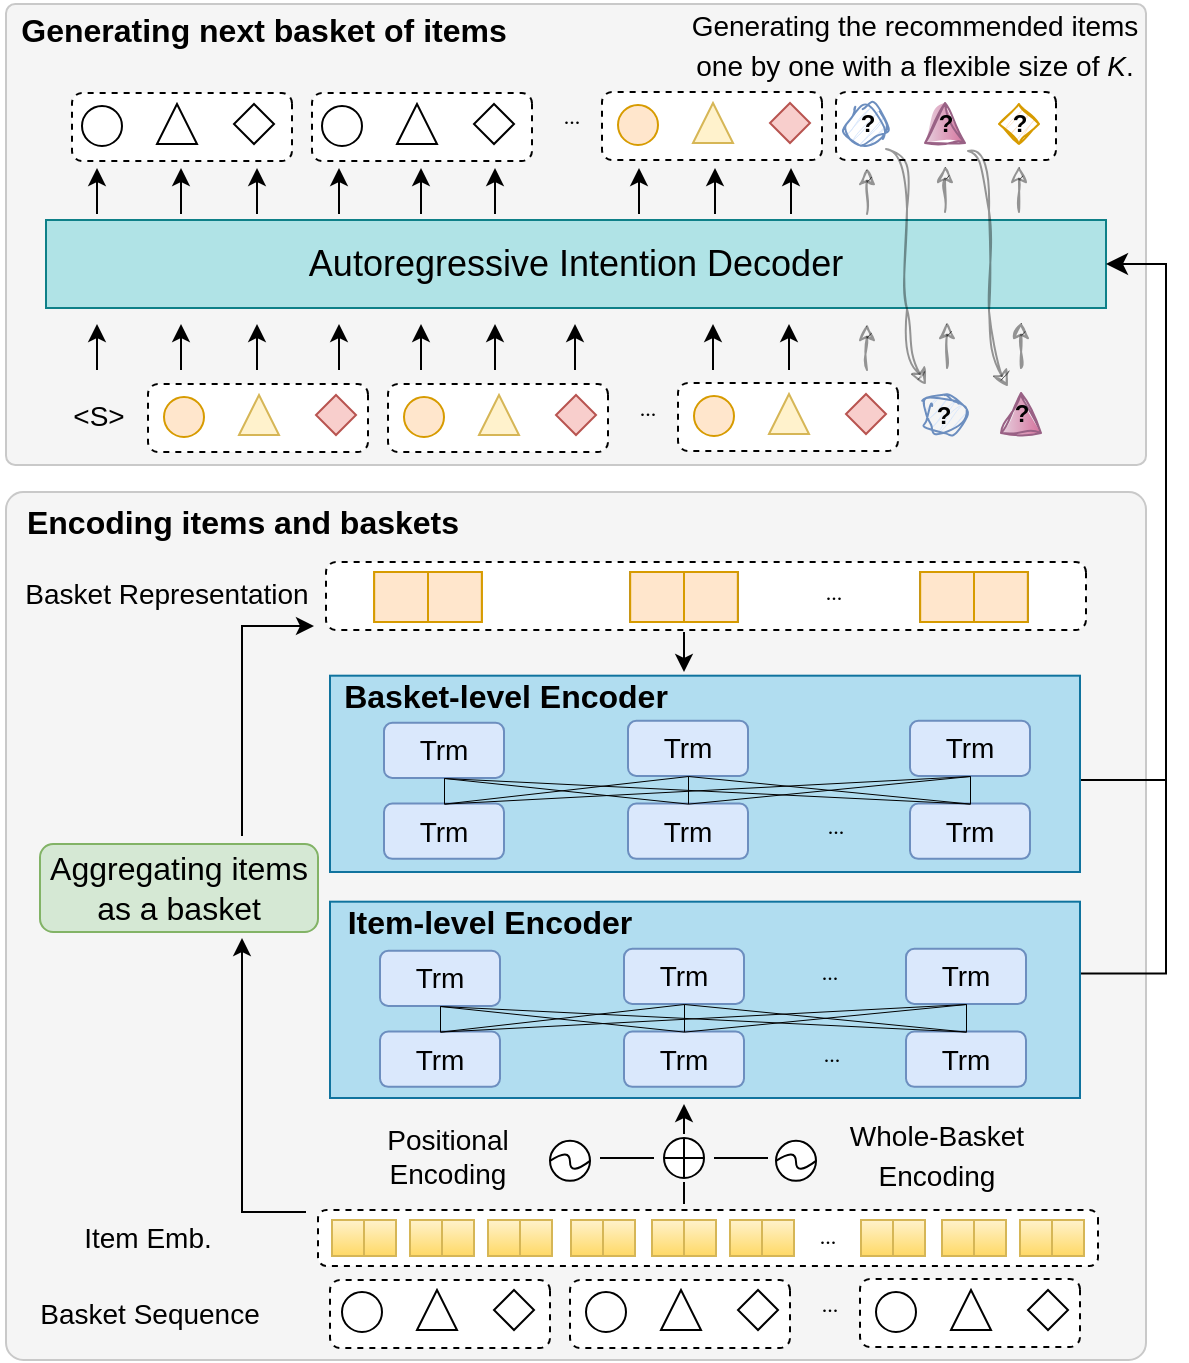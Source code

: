 <mxfile version="20.8.20" type="github">
  <diagram name="第 1 页" id="VrmpzFLzlZWFYZ5VRnFq">
    <mxGraphModel dx="1050" dy="493" grid="1" gridSize="10" guides="1" tooltips="1" connect="1" arrows="1" fold="1" page="1" pageScale="1" pageWidth="600" pageHeight="690" math="0" shadow="0">
      <root>
        <mxCell id="0" />
        <mxCell id="1" parent="0" />
        <mxCell id="yUtGvciRr7npvoToLHe6-17" value="" style="rounded=1;whiteSpace=wrap;html=1;fontFamily=Comic Sans MS;fontSize=12;arcSize=2;fillColor=#f5f5f5;strokeColor=#C9C9C9;fontColor=#333333;" vertex="1" parent="1">
          <mxGeometry x="10" y="6" width="570" height="230.5" as="geometry" />
        </mxCell>
        <mxCell id="IBrZbxC6G9MoHd_QeGUf-2" value="" style="rounded=1;whiteSpace=wrap;html=1;fontFamily=Comic Sans MS;fontSize=12;arcSize=2;fillColor=#f5f5f5;strokeColor=#C9C9C9;fontColor=#333333;" parent="1" vertex="1">
          <mxGeometry x="10" y="250" width="570" height="434" as="geometry" />
        </mxCell>
        <mxCell id="IBrZbxC6G9MoHd_QeGUf-232" value="" style="rounded=1;whiteSpace=wrap;html=1;dashed=1;direction=south;container=0;" parent="1" vertex="1">
          <mxGeometry x="166" y="609" width="390" height="28" as="geometry" />
        </mxCell>
        <mxCell id="IBrZbxC6G9MoHd_QeGUf-3" value="" style="rounded=1;whiteSpace=wrap;html=1;dashed=1;direction=south;container=0;" parent="1" vertex="1">
          <mxGeometry x="425" y="50" width="110" height="34" as="geometry" />
        </mxCell>
        <mxCell id="IBrZbxC6G9MoHd_QeGUf-4" value="&lt;font style=&quot;font-size: 16px;&quot;&gt;Aggregating items &lt;br&gt;as a basket&lt;/font&gt;" style="rounded=1;whiteSpace=wrap;html=1;fontSize=14;fillColor=#d5e8d4;strokeColor=#82b366;" parent="1" vertex="1">
          <mxGeometry x="27" y="426" width="139" height="44" as="geometry" />
        </mxCell>
        <mxCell id="IBrZbxC6G9MoHd_QeGUf-9" value="" style="rounded=1;whiteSpace=wrap;html=1;dashed=1;direction=south;container=0;" parent="1" vertex="1">
          <mxGeometry x="172" y="644" width="110" height="34" as="geometry" />
        </mxCell>
        <mxCell id="IBrZbxC6G9MoHd_QeGUf-13" value="&lt;p style=&quot;line-height: 0%;&quot;&gt;&lt;font face=&quot;Comic Sans MS&quot;&gt;&lt;span style=&quot;font-size: 11px;&quot;&gt;...&lt;/span&gt;&lt;/font&gt;&lt;/p&gt;" style="text;strokeColor=none;align=center;fillColor=none;html=1;verticalAlign=middle;whiteSpace=wrap;rounded=0;dashed=1;" parent="1" vertex="1">
          <mxGeometry x="407" y="639.5" width="30" height="30" as="geometry" />
        </mxCell>
        <mxCell id="IBrZbxC6G9MoHd_QeGUf-31" value="" style="group;fillColor=#d5e8d4;strokeColor=#82b366;" parent="1" vertex="1" connectable="0">
          <mxGeometry x="212" y="614" width="32" height="18" as="geometry" />
        </mxCell>
        <mxCell id="IBrZbxC6G9MoHd_QeGUf-32" value="" style="rounded=0;whiteSpace=wrap;html=1;fontFamily=Comic Sans MS;fontSize=11;fillColor=#fff2cc;strokeColor=#d6b656;gradientColor=#ffd966;" parent="IBrZbxC6G9MoHd_QeGUf-31" vertex="1">
          <mxGeometry width="32" height="18" as="geometry" />
        </mxCell>
        <mxCell id="IBrZbxC6G9MoHd_QeGUf-33" value="" style="endArrow=none;html=1;rounded=0;fontFamily=Comic Sans MS;fontSize=11;entryX=0.5;entryY=0;entryDx=0;entryDy=0;exitX=0.5;exitY=1;exitDx=0;exitDy=0;fillColor=#fff2cc;strokeColor=#d6b656;gradientColor=#ffd966;" parent="IBrZbxC6G9MoHd_QeGUf-31" source="IBrZbxC6G9MoHd_QeGUf-32" target="IBrZbxC6G9MoHd_QeGUf-32" edge="1">
          <mxGeometry width="50" height="50" relative="1" as="geometry">
            <mxPoint x="-40" y="81" as="sourcePoint" />
            <mxPoint y="36" as="targetPoint" />
          </mxGeometry>
        </mxCell>
        <mxCell id="IBrZbxC6G9MoHd_QeGUf-34" value="" style="group;fillColor=#d5e8d4;strokeColor=#82b366;" parent="1" vertex="1" connectable="0">
          <mxGeometry x="251" y="614" width="32" height="18" as="geometry" />
        </mxCell>
        <mxCell id="IBrZbxC6G9MoHd_QeGUf-35" value="" style="rounded=0;whiteSpace=wrap;html=1;fontFamily=Comic Sans MS;fontSize=11;fillColor=#fff2cc;strokeColor=#d6b656;gradientColor=#ffd966;" parent="IBrZbxC6G9MoHd_QeGUf-34" vertex="1">
          <mxGeometry width="32" height="18" as="geometry" />
        </mxCell>
        <mxCell id="IBrZbxC6G9MoHd_QeGUf-36" value="" style="endArrow=none;html=1;rounded=0;fontFamily=Comic Sans MS;fontSize=11;entryX=0.5;entryY=0;entryDx=0;entryDy=0;exitX=0.5;exitY=1;exitDx=0;exitDy=0;fillColor=#fff2cc;strokeColor=#d6b656;gradientColor=#ffd966;" parent="IBrZbxC6G9MoHd_QeGUf-34" source="IBrZbxC6G9MoHd_QeGUf-35" target="IBrZbxC6G9MoHd_QeGUf-35" edge="1">
          <mxGeometry width="50" height="50" relative="1" as="geometry">
            <mxPoint x="-40" y="81" as="sourcePoint" />
            <mxPoint y="36" as="targetPoint" />
          </mxGeometry>
        </mxCell>
        <mxCell id="IBrZbxC6G9MoHd_QeGUf-40" value="" style="group;fillColor=#d5e8d4;strokeColor=#82b366;" parent="1" vertex="1" connectable="0">
          <mxGeometry x="292.5" y="614" width="32" height="18" as="geometry" />
        </mxCell>
        <mxCell id="IBrZbxC6G9MoHd_QeGUf-41" value="" style="rounded=0;whiteSpace=wrap;html=1;fontFamily=Comic Sans MS;fontSize=11;fillColor=#fff2cc;strokeColor=#d6b656;gradientColor=#ffd966;" parent="IBrZbxC6G9MoHd_QeGUf-40" vertex="1">
          <mxGeometry width="32" height="18" as="geometry" />
        </mxCell>
        <mxCell id="IBrZbxC6G9MoHd_QeGUf-42" value="" style="endArrow=none;html=1;rounded=0;fontFamily=Comic Sans MS;fontSize=11;entryX=0.5;entryY=0;entryDx=0;entryDy=0;exitX=0.5;exitY=1;exitDx=0;exitDy=0;fillColor=#fff2cc;strokeColor=#d6b656;gradientColor=#ffd966;" parent="IBrZbxC6G9MoHd_QeGUf-40" source="IBrZbxC6G9MoHd_QeGUf-41" target="IBrZbxC6G9MoHd_QeGUf-41" edge="1">
          <mxGeometry width="50" height="50" relative="1" as="geometry">
            <mxPoint x="-40" y="81" as="sourcePoint" />
            <mxPoint y="36" as="targetPoint" />
          </mxGeometry>
        </mxCell>
        <mxCell id="IBrZbxC6G9MoHd_QeGUf-43" value="" style="group;fillColor=#d5e8d4;strokeColor=#82b366;" parent="1" vertex="1" connectable="0">
          <mxGeometry x="333" y="614" width="32" height="18" as="geometry" />
        </mxCell>
        <mxCell id="IBrZbxC6G9MoHd_QeGUf-44" value="" style="rounded=0;whiteSpace=wrap;html=1;fontFamily=Comic Sans MS;fontSize=11;fillColor=#fff2cc;strokeColor=#d6b656;gradientColor=#ffd966;" parent="IBrZbxC6G9MoHd_QeGUf-43" vertex="1">
          <mxGeometry width="32" height="18" as="geometry" />
        </mxCell>
        <mxCell id="IBrZbxC6G9MoHd_QeGUf-45" value="" style="endArrow=none;html=1;rounded=0;fontFamily=Comic Sans MS;fontSize=11;entryX=0.5;entryY=0;entryDx=0;entryDy=0;exitX=0.5;exitY=1;exitDx=0;exitDy=0;fillColor=#fff2cc;strokeColor=#d6b656;gradientColor=#ffd966;" parent="IBrZbxC6G9MoHd_QeGUf-43" source="IBrZbxC6G9MoHd_QeGUf-44" target="IBrZbxC6G9MoHd_QeGUf-44" edge="1">
          <mxGeometry width="50" height="50" relative="1" as="geometry">
            <mxPoint x="-40" y="81" as="sourcePoint" />
            <mxPoint y="36" as="targetPoint" />
          </mxGeometry>
        </mxCell>
        <mxCell id="IBrZbxC6G9MoHd_QeGUf-46" value="" style="group;fillColor=#d5e8d4;strokeColor=#82b366;" parent="1" vertex="1" connectable="0">
          <mxGeometry x="372" y="614" width="32" height="18" as="geometry" />
        </mxCell>
        <mxCell id="IBrZbxC6G9MoHd_QeGUf-47" value="" style="rounded=0;whiteSpace=wrap;html=1;fontFamily=Comic Sans MS;fontSize=11;fillColor=#fff2cc;strokeColor=#d6b656;gradientColor=#ffd966;" parent="IBrZbxC6G9MoHd_QeGUf-46" vertex="1">
          <mxGeometry width="32" height="18" as="geometry" />
        </mxCell>
        <mxCell id="IBrZbxC6G9MoHd_QeGUf-48" value="" style="endArrow=none;html=1;rounded=0;fontFamily=Comic Sans MS;fontSize=11;entryX=0.5;entryY=0;entryDx=0;entryDy=0;exitX=0.5;exitY=1;exitDx=0;exitDy=0;fillColor=#fff2cc;strokeColor=#d6b656;gradientColor=#ffd966;" parent="IBrZbxC6G9MoHd_QeGUf-46" source="IBrZbxC6G9MoHd_QeGUf-47" target="IBrZbxC6G9MoHd_QeGUf-47" edge="1">
          <mxGeometry width="50" height="50" relative="1" as="geometry">
            <mxPoint x="-40" y="81" as="sourcePoint" />
            <mxPoint y="36" as="targetPoint" />
          </mxGeometry>
        </mxCell>
        <mxCell id="IBrZbxC6G9MoHd_QeGUf-49" value="&lt;p style=&quot;line-height: 0%;&quot;&gt;&lt;font face=&quot;Comic Sans MS&quot;&gt;&lt;span style=&quot;font-size: 11px;&quot;&gt;...&lt;/span&gt;&lt;/font&gt;&lt;/p&gt;" style="text;strokeColor=none;align=center;fillColor=none;html=1;verticalAlign=middle;whiteSpace=wrap;rounded=0;dashed=1;" parent="1" vertex="1">
          <mxGeometry x="406" y="606" width="30" height="30" as="geometry" />
        </mxCell>
        <mxCell id="IBrZbxC6G9MoHd_QeGUf-53" value="" style="group;fillColor=#d5e8d4;strokeColor=#82b366;" parent="1" vertex="1" connectable="0">
          <mxGeometry x="437.5" y="614" width="32" height="18" as="geometry" />
        </mxCell>
        <mxCell id="IBrZbxC6G9MoHd_QeGUf-54" value="" style="rounded=0;whiteSpace=wrap;html=1;fontFamily=Comic Sans MS;fontSize=11;fillColor=#fff2cc;strokeColor=#d6b656;gradientColor=#ffd966;" parent="IBrZbxC6G9MoHd_QeGUf-53" vertex="1">
          <mxGeometry width="32" height="18" as="geometry" />
        </mxCell>
        <mxCell id="IBrZbxC6G9MoHd_QeGUf-55" value="" style="endArrow=none;html=1;rounded=0;fontFamily=Comic Sans MS;fontSize=11;entryX=0.5;entryY=0;entryDx=0;entryDy=0;exitX=0.5;exitY=1;exitDx=0;exitDy=0;fillColor=#fff2cc;strokeColor=#d6b656;gradientColor=#ffd966;" parent="IBrZbxC6G9MoHd_QeGUf-53" source="IBrZbxC6G9MoHd_QeGUf-54" target="IBrZbxC6G9MoHd_QeGUf-54" edge="1">
          <mxGeometry width="50" height="50" relative="1" as="geometry">
            <mxPoint x="-40" y="81" as="sourcePoint" />
            <mxPoint y="36" as="targetPoint" />
          </mxGeometry>
        </mxCell>
        <mxCell id="IBrZbxC6G9MoHd_QeGUf-56" value="" style="group;fillColor=#d5e8d4;strokeColor=#82b366;" parent="1" vertex="1" connectable="0">
          <mxGeometry x="478" y="614" width="32" height="18" as="geometry" />
        </mxCell>
        <mxCell id="IBrZbxC6G9MoHd_QeGUf-57" value="" style="rounded=0;whiteSpace=wrap;html=1;fontFamily=Comic Sans MS;fontSize=11;fillColor=#fff2cc;strokeColor=#d6b656;gradientColor=#ffd966;" parent="IBrZbxC6G9MoHd_QeGUf-56" vertex="1">
          <mxGeometry width="32" height="18" as="geometry" />
        </mxCell>
        <mxCell id="IBrZbxC6G9MoHd_QeGUf-58" value="" style="endArrow=none;html=1;rounded=0;fontFamily=Comic Sans MS;fontSize=11;entryX=0.5;entryY=0;entryDx=0;entryDy=0;exitX=0.5;exitY=1;exitDx=0;exitDy=0;fillColor=#fff2cc;strokeColor=#d6b656;gradientColor=#ffd966;" parent="IBrZbxC6G9MoHd_QeGUf-56" source="IBrZbxC6G9MoHd_QeGUf-57" target="IBrZbxC6G9MoHd_QeGUf-57" edge="1">
          <mxGeometry width="50" height="50" relative="1" as="geometry">
            <mxPoint x="-40" y="81" as="sourcePoint" />
            <mxPoint y="36" as="targetPoint" />
          </mxGeometry>
        </mxCell>
        <mxCell id="IBrZbxC6G9MoHd_QeGUf-59" value="" style="group;fillColor=#d5e8d4;strokeColor=#82b366;" parent="1" vertex="1" connectable="0">
          <mxGeometry x="517" y="614" width="32" height="18" as="geometry" />
        </mxCell>
        <mxCell id="IBrZbxC6G9MoHd_QeGUf-60" value="" style="rounded=0;whiteSpace=wrap;html=1;fontFamily=Comic Sans MS;fontSize=11;fillColor=#fff2cc;strokeColor=#d6b656;gradientColor=#ffd966;" parent="IBrZbxC6G9MoHd_QeGUf-59" vertex="1">
          <mxGeometry width="32" height="18" as="geometry" />
        </mxCell>
        <mxCell id="IBrZbxC6G9MoHd_QeGUf-61" value="" style="endArrow=none;html=1;rounded=0;fontFamily=Comic Sans MS;fontSize=11;entryX=0.5;entryY=0;entryDx=0;entryDy=0;exitX=0.5;exitY=1;exitDx=0;exitDy=0;fillColor=#fff2cc;strokeColor=#d6b656;gradientColor=#ffd966;" parent="IBrZbxC6G9MoHd_QeGUf-59" source="IBrZbxC6G9MoHd_QeGUf-60" target="IBrZbxC6G9MoHd_QeGUf-60" edge="1">
          <mxGeometry width="50" height="50" relative="1" as="geometry">
            <mxPoint x="-40" y="81" as="sourcePoint" />
            <mxPoint y="36" as="targetPoint" />
          </mxGeometry>
        </mxCell>
        <mxCell id="IBrZbxC6G9MoHd_QeGUf-78" value="" style="rounded=1;whiteSpace=wrap;html=1;dashed=1;direction=south;container=0;" parent="1" vertex="1">
          <mxGeometry x="292" y="644" width="110" height="34" as="geometry" />
        </mxCell>
        <mxCell id="IBrZbxC6G9MoHd_QeGUf-82" value="" style="rounded=1;whiteSpace=wrap;html=1;dashed=1;direction=south;container=0;" parent="1" vertex="1">
          <mxGeometry x="437" y="643.5" width="110" height="34" as="geometry" />
        </mxCell>
        <mxCell id="IBrZbxC6G9MoHd_QeGUf-83" value="" style="ellipse;whiteSpace=wrap;html=1;aspect=fixed;container=0;" parent="1" vertex="1">
          <mxGeometry x="445" y="650" width="20" height="20" as="geometry" />
        </mxCell>
        <mxCell id="IBrZbxC6G9MoHd_QeGUf-84" value="" style="triangle;whiteSpace=wrap;html=1;fontFamily=Comic Sans MS;fontSize=14;direction=north;container=0;" parent="1" vertex="1">
          <mxGeometry x="482.5" y="649" width="20" height="20" as="geometry" />
        </mxCell>
        <mxCell id="IBrZbxC6G9MoHd_QeGUf-85" value="" style="rhombus;whiteSpace=wrap;html=1;fontFamily=Comic Sans MS;fontSize=14;container=0;" parent="1" vertex="1">
          <mxGeometry x="521" y="649" width="20" height="20" as="geometry" />
        </mxCell>
        <mxCell id="IBrZbxC6G9MoHd_QeGUf-88" value="" style="endArrow=classic;html=1;rounded=0;fontFamily=Comic Sans MS;fontSize=11;" parent="1" edge="1">
          <mxGeometry width="50" height="50" relative="1" as="geometry">
            <mxPoint x="349" y="320" as="sourcePoint" />
            <mxPoint x="349" y="340" as="targetPoint" />
            <Array as="points" />
          </mxGeometry>
        </mxCell>
        <mxCell id="IBrZbxC6G9MoHd_QeGUf-91" value="" style="endArrow=classic;html=1;rounded=0;fontFamily=Comic Sans MS;fontSize=11;" parent="1" edge="1">
          <mxGeometry width="50" height="50" relative="1" as="geometry">
            <mxPoint x="349" y="571" as="sourcePoint" />
            <mxPoint x="349" y="556" as="targetPoint" />
            <Array as="points" />
          </mxGeometry>
        </mxCell>
        <mxCell id="IBrZbxC6G9MoHd_QeGUf-108" value="&lt;font style=&quot;font-size: 18px;&quot;&gt;Autoregressive Intention Decoder&lt;/font&gt;" style="rounded=0;whiteSpace=wrap;html=1;fillColor=#b0e3e6;strokeColor=#0e8088;" parent="1" vertex="1">
          <mxGeometry x="30" y="114" width="530" height="44" as="geometry" />
        </mxCell>
        <mxCell id="IBrZbxC6G9MoHd_QeGUf-109" value="" style="rounded=1;whiteSpace=wrap;html=1;dashed=1;direction=south;container=0;" parent="1" vertex="1">
          <mxGeometry x="81" y="196" width="110" height="34" as="geometry" />
        </mxCell>
        <mxCell id="IBrZbxC6G9MoHd_QeGUf-110" value="" style="ellipse;whiteSpace=wrap;html=1;aspect=fixed;fillColor=#ffe6cc;strokeColor=#d79b00;container=0;" parent="1" vertex="1">
          <mxGeometry x="89" y="202.5" width="20" height="20" as="geometry" />
        </mxCell>
        <mxCell id="IBrZbxC6G9MoHd_QeGUf-111" value="" style="triangle;whiteSpace=wrap;html=1;fontFamily=Comic Sans MS;fontSize=14;direction=north;fillColor=#fff2cc;strokeColor=#d6b656;container=0;" parent="1" vertex="1">
          <mxGeometry x="126.5" y="201.5" width="20" height="20" as="geometry" />
        </mxCell>
        <mxCell id="IBrZbxC6G9MoHd_QeGUf-112" value="" style="rhombus;whiteSpace=wrap;html=1;fontFamily=Comic Sans MS;fontSize=14;fillColor=#f8cecc;strokeColor=#b85450;container=0;" parent="1" vertex="1">
          <mxGeometry x="165" y="201.5" width="20" height="20" as="geometry" />
        </mxCell>
        <mxCell id="IBrZbxC6G9MoHd_QeGUf-113" value="&lt;p style=&quot;line-height: 0%;&quot;&gt;&lt;font face=&quot;Comic Sans MS&quot;&gt;&lt;span style=&quot;font-size: 11px;&quot;&gt;...&lt;/span&gt;&lt;/font&gt;&lt;/p&gt;" style="text;strokeColor=none;align=center;fillColor=none;html=1;verticalAlign=middle;whiteSpace=wrap;rounded=0;dashed=1;" parent="1" vertex="1">
          <mxGeometry x="316" y="191.5" width="30" height="30" as="geometry" />
        </mxCell>
        <mxCell id="IBrZbxC6G9MoHd_QeGUf-114" value="" style="rounded=1;whiteSpace=wrap;html=1;dashed=1;direction=south;container=0;" parent="1" vertex="1">
          <mxGeometry x="201" y="196" width="110" height="34" as="geometry" />
        </mxCell>
        <mxCell id="IBrZbxC6G9MoHd_QeGUf-115" value="" style="ellipse;whiteSpace=wrap;html=1;aspect=fixed;fillColor=#ffe6cc;strokeColor=#d79b00;container=0;" parent="1" vertex="1">
          <mxGeometry x="209" y="202.5" width="20" height="20" as="geometry" />
        </mxCell>
        <mxCell id="IBrZbxC6G9MoHd_QeGUf-116" value="" style="triangle;whiteSpace=wrap;html=1;fontFamily=Comic Sans MS;fontSize=14;direction=north;fillColor=#fff2cc;strokeColor=#d6b656;container=0;" parent="1" vertex="1">
          <mxGeometry x="246.5" y="201.5" width="20" height="20" as="geometry" />
        </mxCell>
        <mxCell id="IBrZbxC6G9MoHd_QeGUf-117" value="" style="rhombus;whiteSpace=wrap;html=1;fontFamily=Comic Sans MS;fontSize=14;fillColor=#f8cecc;strokeColor=#b85450;container=0;" parent="1" vertex="1">
          <mxGeometry x="285" y="201.5" width="20" height="20" as="geometry" />
        </mxCell>
        <mxCell id="IBrZbxC6G9MoHd_QeGUf-118" value="" style="rounded=1;whiteSpace=wrap;html=1;dashed=1;direction=south;container=0;" parent="1" vertex="1">
          <mxGeometry x="346" y="195.5" width="110" height="34" as="geometry" />
        </mxCell>
        <mxCell id="IBrZbxC6G9MoHd_QeGUf-119" value="" style="ellipse;whiteSpace=wrap;html=1;aspect=fixed;fillColor=#ffe6cc;strokeColor=#d79b00;container=0;" parent="1" vertex="1">
          <mxGeometry x="354" y="202" width="20" height="20" as="geometry" />
        </mxCell>
        <mxCell id="IBrZbxC6G9MoHd_QeGUf-120" value="" style="triangle;whiteSpace=wrap;html=1;fontFamily=Comic Sans MS;fontSize=14;direction=north;fillColor=#fff2cc;strokeColor=#d6b656;container=0;" parent="1" vertex="1">
          <mxGeometry x="391.5" y="201" width="20" height="20" as="geometry" />
        </mxCell>
        <mxCell id="IBrZbxC6G9MoHd_QeGUf-121" value="" style="rhombus;whiteSpace=wrap;html=1;fontFamily=Comic Sans MS;fontSize=14;fillColor=#f8cecc;strokeColor=#b85450;container=0;" parent="1" vertex="1">
          <mxGeometry x="430" y="201" width="20" height="20" as="geometry" />
        </mxCell>
        <mxCell id="IBrZbxC6G9MoHd_QeGUf-122" value="&lt;font face=&quot;Helvetica&quot;&gt;&amp;lt;S&amp;gt;&lt;/font&gt;" style="text;strokeColor=none;align=center;fillColor=none;html=1;verticalAlign=middle;whiteSpace=wrap;rounded=0;fontSize=14;fontFamily=Lucida Console;" parent="1" vertex="1">
          <mxGeometry x="39" y="192" width="35" height="40" as="geometry" />
        </mxCell>
        <mxCell id="IBrZbxC6G9MoHd_QeGUf-123" value="" style="rounded=1;whiteSpace=wrap;html=1;dashed=1;direction=south;container=0;" parent="1" vertex="1">
          <mxGeometry x="43" y="50.5" width="110" height="34" as="geometry" />
        </mxCell>
        <mxCell id="IBrZbxC6G9MoHd_QeGUf-127" value="&lt;p style=&quot;line-height: 0%;&quot;&gt;&lt;font face=&quot;Comic Sans MS&quot;&gt;&lt;span style=&quot;font-size: 11px;&quot;&gt;...&lt;/span&gt;&lt;/font&gt;&lt;/p&gt;" style="text;strokeColor=none;align=center;fillColor=none;html=1;verticalAlign=middle;whiteSpace=wrap;rounded=0;dashed=1;" parent="1" vertex="1">
          <mxGeometry x="278" y="46" width="30" height="30" as="geometry" />
        </mxCell>
        <mxCell id="IBrZbxC6G9MoHd_QeGUf-128" value="" style="rounded=1;whiteSpace=wrap;html=1;dashed=1;direction=south;container=0;" parent="1" vertex="1">
          <mxGeometry x="163" y="50.5" width="110" height="34" as="geometry" />
        </mxCell>
        <mxCell id="IBrZbxC6G9MoHd_QeGUf-132" value="" style="rounded=1;whiteSpace=wrap;html=1;dashed=1;direction=south;container=0;" parent="1" vertex="1">
          <mxGeometry x="308" y="50" width="110" height="34" as="geometry" />
        </mxCell>
        <mxCell id="IBrZbxC6G9MoHd_QeGUf-133" value="" style="ellipse;whiteSpace=wrap;html=1;aspect=fixed;fillColor=#ffe6cc;strokeColor=#d79b00;container=0;" parent="1" vertex="1">
          <mxGeometry x="316" y="56.5" width="20" height="20" as="geometry" />
        </mxCell>
        <mxCell id="IBrZbxC6G9MoHd_QeGUf-134" value="" style="triangle;whiteSpace=wrap;html=1;fontFamily=Comic Sans MS;fontSize=14;direction=north;fillColor=#fff2cc;strokeColor=#d6b656;container=0;" parent="1" vertex="1">
          <mxGeometry x="353.5" y="55.5" width="20" height="20" as="geometry" />
        </mxCell>
        <mxCell id="IBrZbxC6G9MoHd_QeGUf-135" value="" style="rhombus;whiteSpace=wrap;html=1;fontFamily=Comic Sans MS;fontSize=14;fillColor=#f8cecc;strokeColor=#b85450;container=0;" parent="1" vertex="1">
          <mxGeometry x="392" y="55.5" width="20" height="20" as="geometry" />
        </mxCell>
        <mxCell id="IBrZbxC6G9MoHd_QeGUf-136" value="" style="endArrow=classic;html=1;rounded=0;fontFamily=Comic Sans MS;fontSize=11;" parent="1" edge="1">
          <mxGeometry width="50" height="50" relative="1" as="geometry">
            <mxPoint x="55.5" y="189" as="sourcePoint" />
            <mxPoint x="55.5" y="166" as="targetPoint" />
            <Array as="points" />
          </mxGeometry>
        </mxCell>
        <mxCell id="IBrZbxC6G9MoHd_QeGUf-137" value="" style="endArrow=classic;html=1;rounded=0;fontFamily=Comic Sans MS;fontSize=11;" parent="1" edge="1">
          <mxGeometry width="50" height="50" relative="1" as="geometry">
            <mxPoint x="97.5" y="189" as="sourcePoint" />
            <mxPoint x="97.5" y="166" as="targetPoint" />
            <Array as="points" />
          </mxGeometry>
        </mxCell>
        <mxCell id="IBrZbxC6G9MoHd_QeGUf-138" value="" style="endArrow=classic;html=1;rounded=0;fontFamily=Comic Sans MS;fontSize=11;" parent="1" edge="1">
          <mxGeometry width="50" height="50" relative="1" as="geometry">
            <mxPoint x="135.5" y="189" as="sourcePoint" />
            <mxPoint x="135.5" y="166" as="targetPoint" />
            <Array as="points" />
          </mxGeometry>
        </mxCell>
        <mxCell id="IBrZbxC6G9MoHd_QeGUf-139" value="" style="endArrow=classic;html=1;rounded=0;fontFamily=Comic Sans MS;fontSize=11;" parent="1" edge="1">
          <mxGeometry width="50" height="50" relative="1" as="geometry">
            <mxPoint x="176.5" y="189" as="sourcePoint" />
            <mxPoint x="176.5" y="166" as="targetPoint" />
            <Array as="points" />
          </mxGeometry>
        </mxCell>
        <mxCell id="IBrZbxC6G9MoHd_QeGUf-140" value="" style="endArrow=classic;html=1;rounded=0;fontFamily=Comic Sans MS;fontSize=11;" parent="1" edge="1">
          <mxGeometry width="50" height="50" relative="1" as="geometry">
            <mxPoint x="217.5" y="189" as="sourcePoint" />
            <mxPoint x="217.5" y="166" as="targetPoint" />
            <Array as="points" />
          </mxGeometry>
        </mxCell>
        <mxCell id="IBrZbxC6G9MoHd_QeGUf-141" value="" style="endArrow=classic;html=1;rounded=0;fontFamily=Comic Sans MS;fontSize=11;" parent="1" edge="1">
          <mxGeometry width="50" height="50" relative="1" as="geometry">
            <mxPoint x="254.5" y="189" as="sourcePoint" />
            <mxPoint x="254.5" y="166" as="targetPoint" />
            <Array as="points" />
          </mxGeometry>
        </mxCell>
        <mxCell id="IBrZbxC6G9MoHd_QeGUf-142" value="" style="endArrow=classic;html=1;rounded=0;fontFamily=Comic Sans MS;fontSize=11;" parent="1" edge="1">
          <mxGeometry width="50" height="50" relative="1" as="geometry">
            <mxPoint x="294.5" y="189" as="sourcePoint" />
            <mxPoint x="294.5" y="166" as="targetPoint" />
            <Array as="points" />
          </mxGeometry>
        </mxCell>
        <mxCell id="IBrZbxC6G9MoHd_QeGUf-143" value="" style="endArrow=classic;html=1;rounded=0;fontFamily=Comic Sans MS;fontSize=11;" parent="1" edge="1">
          <mxGeometry width="50" height="50" relative="1" as="geometry">
            <mxPoint x="363.5" y="189" as="sourcePoint" />
            <mxPoint x="363.5" y="166" as="targetPoint" />
            <Array as="points" />
          </mxGeometry>
        </mxCell>
        <mxCell id="IBrZbxC6G9MoHd_QeGUf-144" value="" style="endArrow=classic;html=1;rounded=0;fontFamily=Comic Sans MS;fontSize=11;" parent="1" edge="1">
          <mxGeometry width="50" height="50" relative="1" as="geometry">
            <mxPoint x="401.5" y="189" as="sourcePoint" />
            <mxPoint x="401.5" y="166" as="targetPoint" />
            <Array as="points" />
          </mxGeometry>
        </mxCell>
        <mxCell id="IBrZbxC6G9MoHd_QeGUf-145" value="" style="edgeStyle=elbowEdgeStyle;elbow=horizontal;endArrow=classic;html=1;curved=0;rounded=0;endSize=8;startSize=8;fontFamily=Lucida Console;fontSize=12;entryX=1;entryY=0.5;entryDx=0;entryDy=0;exitX=0.987;exitY=0.366;exitDx=0;exitDy=0;exitPerimeter=0;" parent="1" source="IBrZbxC6G9MoHd_QeGUf-286" target="IBrZbxC6G9MoHd_QeGUf-108" edge="1">
          <mxGeometry width="50" height="50" relative="1" as="geometry">
            <mxPoint x="550" y="490" as="sourcePoint" />
            <mxPoint x="547" y="161" as="targetPoint" />
            <Array as="points">
              <mxPoint x="590" y="298" />
            </Array>
          </mxGeometry>
        </mxCell>
        <mxCell id="IBrZbxC6G9MoHd_QeGUf-146" value="" style="endArrow=classic;html=1;rounded=0;fontFamily=Comic Sans MS;fontSize=11;" parent="1" edge="1">
          <mxGeometry width="50" height="50" relative="1" as="geometry">
            <mxPoint x="55.5" y="111" as="sourcePoint" />
            <mxPoint x="55.5" y="88" as="targetPoint" />
            <Array as="points" />
          </mxGeometry>
        </mxCell>
        <mxCell id="IBrZbxC6G9MoHd_QeGUf-147" value="" style="endArrow=classic;html=1;rounded=0;fontFamily=Comic Sans MS;fontSize=11;" parent="1" edge="1">
          <mxGeometry width="50" height="50" relative="1" as="geometry">
            <mxPoint x="97.5" y="111" as="sourcePoint" />
            <mxPoint x="97.5" y="88" as="targetPoint" />
            <Array as="points" />
          </mxGeometry>
        </mxCell>
        <mxCell id="IBrZbxC6G9MoHd_QeGUf-148" value="" style="endArrow=classic;html=1;rounded=0;fontFamily=Comic Sans MS;fontSize=11;" parent="1" edge="1">
          <mxGeometry width="50" height="50" relative="1" as="geometry">
            <mxPoint x="135.5" y="111" as="sourcePoint" />
            <mxPoint x="135.5" y="88" as="targetPoint" />
            <Array as="points" />
          </mxGeometry>
        </mxCell>
        <mxCell id="IBrZbxC6G9MoHd_QeGUf-149" value="" style="endArrow=classic;html=1;rounded=0;fontFamily=Comic Sans MS;fontSize=11;" parent="1" edge="1">
          <mxGeometry width="50" height="50" relative="1" as="geometry">
            <mxPoint x="176.5" y="111" as="sourcePoint" />
            <mxPoint x="176.5" y="88" as="targetPoint" />
            <Array as="points" />
          </mxGeometry>
        </mxCell>
        <mxCell id="IBrZbxC6G9MoHd_QeGUf-150" value="" style="endArrow=classic;html=1;rounded=0;fontFamily=Comic Sans MS;fontSize=11;" parent="1" edge="1">
          <mxGeometry width="50" height="50" relative="1" as="geometry">
            <mxPoint x="217.5" y="111" as="sourcePoint" />
            <mxPoint x="217.5" y="88" as="targetPoint" />
            <Array as="points" />
          </mxGeometry>
        </mxCell>
        <mxCell id="IBrZbxC6G9MoHd_QeGUf-151" value="" style="endArrow=classic;html=1;rounded=0;fontFamily=Comic Sans MS;fontSize=11;" parent="1" edge="1">
          <mxGeometry width="50" height="50" relative="1" as="geometry">
            <mxPoint x="254.5" y="111" as="sourcePoint" />
            <mxPoint x="254.5" y="88" as="targetPoint" />
            <Array as="points" />
          </mxGeometry>
        </mxCell>
        <mxCell id="IBrZbxC6G9MoHd_QeGUf-152" value="" style="endArrow=classic;html=1;rounded=0;fontFamily=Comic Sans MS;fontSize=11;" parent="1" edge="1">
          <mxGeometry width="50" height="50" relative="1" as="geometry">
            <mxPoint x="326.5" y="111" as="sourcePoint" />
            <mxPoint x="326.5" y="88" as="targetPoint" />
            <Array as="points" />
          </mxGeometry>
        </mxCell>
        <mxCell id="IBrZbxC6G9MoHd_QeGUf-153" value="" style="endArrow=classic;html=1;rounded=0;fontFamily=Comic Sans MS;fontSize=11;" parent="1" edge="1">
          <mxGeometry width="50" height="50" relative="1" as="geometry">
            <mxPoint x="364.5" y="111" as="sourcePoint" />
            <mxPoint x="364.5" y="88" as="targetPoint" />
            <Array as="points" />
          </mxGeometry>
        </mxCell>
        <mxCell id="IBrZbxC6G9MoHd_QeGUf-154" value="" style="endArrow=classic;html=1;rounded=0;fontFamily=Comic Sans MS;fontSize=11;" parent="1" edge="1">
          <mxGeometry width="50" height="50" relative="1" as="geometry">
            <mxPoint x="402.5" y="111" as="sourcePoint" />
            <mxPoint x="402.5" y="88" as="targetPoint" />
            <Array as="points" />
          </mxGeometry>
        </mxCell>
        <mxCell id="IBrZbxC6G9MoHd_QeGUf-155" value="" style="endArrow=classic;html=1;rounded=0;fontFamily=Comic Sans MS;fontSize=11;sketch=1;curveFitting=1;jiggle=2;opacity=40;" parent="1" edge="1">
          <mxGeometry width="50" height="50" relative="1" as="geometry">
            <mxPoint x="440.5" y="111" as="sourcePoint" />
            <mxPoint x="440.5" y="88" as="targetPoint" />
            <Array as="points" />
          </mxGeometry>
        </mxCell>
        <mxCell id="IBrZbxC6G9MoHd_QeGUf-156" value="&lt;b style=&quot;&quot;&gt;?&lt;/b&gt;" style="ellipse;whiteSpace=wrap;html=1;aspect=fixed;fillColor=#dae8fc;strokeColor=#6c8ebf;container=0;sketch=1;curveFitting=1;jiggle=2;" parent="1" vertex="1">
          <mxGeometry x="430.5" y="56" width="20" height="20" as="geometry" />
        </mxCell>
        <mxCell id="IBrZbxC6G9MoHd_QeGUf-157" value="&lt;font face=&quot;Helvetica&quot; style=&quot;font-size: 12px;&quot;&gt;&lt;b&gt;?&lt;/b&gt;&lt;/font&gt;" style="rhombus;whiteSpace=wrap;html=1;fontFamily=Comic Sans MS;fontSize=14;fillColor=#ffe6cc;strokeColor=#d79b00;container=0;sketch=1;curveFitting=1;jiggle=2;" parent="1" vertex="1">
          <mxGeometry x="506.5" y="56" width="20" height="20" as="geometry" />
        </mxCell>
        <mxCell id="IBrZbxC6G9MoHd_QeGUf-158" value="&lt;b style=&quot;&quot;&gt;?&lt;/b&gt;" style="ellipse;whiteSpace=wrap;html=1;aspect=fixed;fillColor=#dae8fc;strokeColor=#6c8ebf;container=0;sketch=1;curveFitting=1;jiggle=2;" parent="1" vertex="1">
          <mxGeometry x="469" y="201.5" width="20" height="20" as="geometry" />
        </mxCell>
        <mxCell id="IBrZbxC6G9MoHd_QeGUf-159" value="&lt;font face=&quot;Helvetica&quot; style=&quot;font-size: 12px;&quot;&gt;&lt;b&gt;?&lt;/b&gt;&lt;/font&gt;" style="triangle;whiteSpace=wrap;html=1;fontFamily=Comic Sans MS;fontSize=14;direction=north;fillColor=#e6d0de;strokeColor=#996185;container=0;sketch=1;curveFitting=1;jiggle=2;gradientColor=#d5739d;" parent="1" vertex="1">
          <mxGeometry x="507.5" y="200.5" width="20" height="20" as="geometry" />
        </mxCell>
        <mxCell id="IBrZbxC6G9MoHd_QeGUf-160" value="&lt;font size=&quot;1&quot; face=&quot;Helvetica&quot; style=&quot;&quot;&gt;&lt;b style=&quot;font-size: 16px;&quot;&gt;Encoding items and baskets&lt;/b&gt;&lt;/font&gt;" style="text;strokeColor=none;align=center;fillColor=none;html=1;verticalAlign=middle;whiteSpace=wrap;rounded=0;fontSize=12;fontFamily=Comic Sans MS;" parent="1" vertex="1">
          <mxGeometry x="7" y="250" width="243" height="30" as="geometry" />
        </mxCell>
        <mxCell id="IBrZbxC6G9MoHd_QeGUf-162" value="&lt;font size=&quot;1&quot; face=&quot;Helvetica&quot; style=&quot;&quot;&gt;&lt;b style=&quot;font-size: 16px;&quot;&gt;Generating next basket of items&lt;/b&gt;&lt;/font&gt;" style="text;strokeColor=none;align=center;fillColor=none;html=1;verticalAlign=middle;whiteSpace=wrap;rounded=0;fontSize=12;fontFamily=Comic Sans MS;" parent="1" vertex="1">
          <mxGeometry x="11" y="4" width="256" height="30" as="geometry" />
        </mxCell>
        <mxCell id="IBrZbxC6G9MoHd_QeGUf-164" value="&lt;font face=&quot;Helvetica&quot; style=&quot;font-size: 12px;&quot;&gt;&lt;b&gt;?&lt;/b&gt;&lt;/font&gt;" style="triangle;whiteSpace=wrap;html=1;fontFamily=Comic Sans MS;fontSize=14;direction=north;fillColor=#e6d0de;strokeColor=#996185;container=0;sketch=1;curveFitting=1;jiggle=2;gradientColor=#d5739d;" parent="1" vertex="1">
          <mxGeometry x="469.5" y="55.5" width="20" height="20" as="geometry" />
        </mxCell>
        <mxCell id="IBrZbxC6G9MoHd_QeGUf-165" value="" style="endArrow=none;html=1;rounded=0;fontFamily=Helvetica;fontSize=18;exitX=1;exitY=0.5;exitDx=0;exitDy=0;" parent="1" edge="1">
          <mxGeometry width="50" height="50" relative="1" as="geometry">
            <mxPoint x="547" y="394" as="sourcePoint" />
            <mxPoint x="590" y="394" as="targetPoint" />
          </mxGeometry>
        </mxCell>
        <mxCell id="IBrZbxC6G9MoHd_QeGUf-166" value="" style="curved=1;endArrow=classic;html=1;rounded=0;fontFamily=Helvetica;shadow=0;opacity=40;sketch=1;curveFitting=1;jiggle=2;" parent="1" edge="1">
          <mxGeometry width="50" height="50" relative="1" as="geometry">
            <mxPoint x="450" y="78.5" as="sourcePoint" />
            <mxPoint x="470" y="196.5" as="targetPoint" />
            <Array as="points">
              <mxPoint x="460" y="78.5" />
              <mxPoint x="461" y="138.5" />
              <mxPoint x="460" y="178.5" />
            </Array>
          </mxGeometry>
        </mxCell>
        <mxCell id="IBrZbxC6G9MoHd_QeGUf-167" value="" style="curved=1;endArrow=classic;html=1;rounded=0;fontFamily=Helvetica;shadow=0;opacity=40;sketch=1;curveFitting=1;jiggle=2;" parent="1" edge="1">
          <mxGeometry width="50" height="50" relative="1" as="geometry">
            <mxPoint x="491" y="79.5" as="sourcePoint" />
            <mxPoint x="511" y="197.5" as="targetPoint" />
            <Array as="points">
              <mxPoint x="501" y="79.5" />
              <mxPoint x="502" y="139.5" />
              <mxPoint x="501" y="179.5" />
            </Array>
          </mxGeometry>
        </mxCell>
        <mxCell id="IBrZbxC6G9MoHd_QeGUf-168" value="" style="endArrow=classic;html=1;rounded=0;fontFamily=Comic Sans MS;fontSize=11;sketch=1;curveFitting=1;jiggle=2;opacity=40;" parent="1" edge="1">
          <mxGeometry width="50" height="50" relative="1" as="geometry">
            <mxPoint x="440.5" y="189" as="sourcePoint" />
            <mxPoint x="440.5" y="166" as="targetPoint" />
            <Array as="points" />
          </mxGeometry>
        </mxCell>
        <mxCell id="IBrZbxC6G9MoHd_QeGUf-169" value="" style="endArrow=classic;html=1;rounded=0;fontFamily=Comic Sans MS;fontSize=11;sketch=1;curveFitting=1;jiggle=2;opacity=40;" parent="1" edge="1">
          <mxGeometry width="50" height="50" relative="1" as="geometry">
            <mxPoint x="479.5" y="110" as="sourcePoint" />
            <mxPoint x="479.5" y="87" as="targetPoint" />
            <Array as="points" />
          </mxGeometry>
        </mxCell>
        <mxCell id="IBrZbxC6G9MoHd_QeGUf-170" value="" style="endArrow=classic;html=1;rounded=0;fontFamily=Comic Sans MS;fontSize=11;sketch=1;curveFitting=1;jiggle=2;opacity=40;" parent="1" edge="1">
          <mxGeometry width="50" height="50" relative="1" as="geometry">
            <mxPoint x="480.5" y="188" as="sourcePoint" />
            <mxPoint x="480.5" y="165" as="targetPoint" />
            <Array as="points" />
          </mxGeometry>
        </mxCell>
        <mxCell id="IBrZbxC6G9MoHd_QeGUf-171" value="" style="endArrow=classic;html=1;rounded=0;fontFamily=Comic Sans MS;fontSize=11;sketch=1;curveFitting=1;jiggle=2;opacity=40;" parent="1" edge="1">
          <mxGeometry width="50" height="50" relative="1" as="geometry">
            <mxPoint x="516.5" y="110" as="sourcePoint" />
            <mxPoint x="516.5" y="87" as="targetPoint" />
            <Array as="points" />
          </mxGeometry>
        </mxCell>
        <mxCell id="IBrZbxC6G9MoHd_QeGUf-172" value="" style="endArrow=classic;html=1;rounded=0;fontFamily=Comic Sans MS;fontSize=11;sketch=1;curveFitting=1;jiggle=2;opacity=40;" parent="1" edge="1">
          <mxGeometry width="50" height="50" relative="1" as="geometry">
            <mxPoint x="517.5" y="188" as="sourcePoint" />
            <mxPoint x="517.5" y="165" as="targetPoint" />
            <Array as="points" />
          </mxGeometry>
        </mxCell>
        <mxCell id="IBrZbxC6G9MoHd_QeGUf-242" value="" style="rounded=0;whiteSpace=wrap;html=1;fontFamily=Comic Sans MS;fontSize=11;fillColor=#fff2cc;strokeColor=#d6b656;gradientColor=#ffd966;" parent="1" vertex="1">
          <mxGeometry x="173" y="614" width="32" height="18" as="geometry" />
        </mxCell>
        <mxCell id="IBrZbxC6G9MoHd_QeGUf-243" value="" style="endArrow=none;html=1;rounded=0;fontFamily=Comic Sans MS;fontSize=11;entryX=0.5;entryY=0;entryDx=0;entryDy=0;exitX=0.5;exitY=1;exitDx=0;exitDy=0;fillColor=#fff2cc;strokeColor=#d6b656;gradientColor=#ffd966;" parent="1" source="IBrZbxC6G9MoHd_QeGUf-242" target="IBrZbxC6G9MoHd_QeGUf-242" edge="1">
          <mxGeometry width="50" height="50" relative="1" as="geometry">
            <mxPoint x="133" y="695" as="sourcePoint" />
            <mxPoint x="173" y="650" as="targetPoint" />
          </mxGeometry>
        </mxCell>
        <mxCell id="IBrZbxC6G9MoHd_QeGUf-245" value="" style="shape=orEllipse;perimeter=ellipsePerimeter;whiteSpace=wrap;html=1;backgroundOutline=1;" parent="1" vertex="1">
          <mxGeometry x="339" y="573" width="20" height="20" as="geometry" />
        </mxCell>
        <mxCell id="IBrZbxC6G9MoHd_QeGUf-246" value="" style="endArrow=none;html=1;rounded=0;" parent="1" edge="1">
          <mxGeometry width="50" height="50" relative="1" as="geometry">
            <mxPoint x="349" y="606" as="sourcePoint" />
            <mxPoint x="349" y="595" as="targetPoint" />
          </mxGeometry>
        </mxCell>
        <mxCell id="IBrZbxC6G9MoHd_QeGUf-248" value="" style="group" parent="1" vertex="1" connectable="0">
          <mxGeometry x="171" y="336" width="376" height="116" as="geometry" />
        </mxCell>
        <mxCell id="IBrZbxC6G9MoHd_QeGUf-249" value="" style="rounded=0;whiteSpace=wrap;html=1;fillColor=#b1ddf0;strokeColor=#10739e;" parent="IBrZbxC6G9MoHd_QeGUf-248" vertex="1">
          <mxGeometry x="1" y="5.84" width="375" height="98.16" as="geometry" />
        </mxCell>
        <mxCell id="IBrZbxC6G9MoHd_QeGUf-267" value="&lt;font style=&quot;font-size: 16px;&quot;&gt;&lt;b&gt;Basket-level Encoder&lt;/b&gt;&lt;/font&gt;" style="text;strokeColor=none;align=center;fillColor=none;html=1;verticalAlign=middle;whiteSpace=wrap;rounded=0;" parent="IBrZbxC6G9MoHd_QeGUf-248" vertex="1">
          <mxGeometry x="4" y="2" width="170" height="27.62" as="geometry" />
        </mxCell>
        <mxCell id="IBrZbxC6G9MoHd_QeGUf-285" value="" style="group" parent="1" vertex="1" connectable="0">
          <mxGeometry x="171" y="449" width="376" height="116" as="geometry" />
        </mxCell>
        <mxCell id="IBrZbxC6G9MoHd_QeGUf-286" value="" style="rounded=0;whiteSpace=wrap;html=1;fillColor=#b1ddf0;strokeColor=#10739e;" parent="IBrZbxC6G9MoHd_QeGUf-285" vertex="1">
          <mxGeometry x="1" y="5.84" width="375" height="98.16" as="geometry" />
        </mxCell>
        <mxCell id="IBrZbxC6G9MoHd_QeGUf-287" value="&lt;font style=&quot;font-size: 14px;&quot;&gt;Trm&lt;/font&gt;" style="rounded=1;whiteSpace=wrap;html=1;fillColor=#dae8fc;strokeColor=#6c8ebf;" parent="IBrZbxC6G9MoHd_QeGUf-285" vertex="1">
          <mxGeometry x="26" y="30.381" width="60" height="27.619" as="geometry" />
        </mxCell>
        <mxCell id="IBrZbxC6G9MoHd_QeGUf-288" value="&lt;font style=&quot;font-size: 14px;&quot;&gt;Trm&lt;/font&gt;" style="rounded=1;whiteSpace=wrap;html=1;fillColor=#dae8fc;strokeColor=#6c8ebf;" parent="IBrZbxC6G9MoHd_QeGUf-285" vertex="1">
          <mxGeometry x="148" y="29.381" width="60" height="27.619" as="geometry" />
        </mxCell>
        <mxCell id="IBrZbxC6G9MoHd_QeGUf-289" value="&lt;font style=&quot;font-size: 14px;&quot;&gt;Trm&lt;/font&gt;" style="rounded=1;whiteSpace=wrap;html=1;fillColor=#dae8fc;strokeColor=#6c8ebf;" parent="IBrZbxC6G9MoHd_QeGUf-285" vertex="1">
          <mxGeometry x="289" y="29.381" width="60" height="27.619" as="geometry" />
        </mxCell>
        <mxCell id="IBrZbxC6G9MoHd_QeGUf-290" value="&lt;font style=&quot;font-size: 14px;&quot;&gt;Trm&lt;/font&gt;" style="rounded=1;whiteSpace=wrap;html=1;fillColor=#dae8fc;strokeColor=#6c8ebf;" parent="IBrZbxC6G9MoHd_QeGUf-285" vertex="1">
          <mxGeometry x="26" y="70.81" width="60" height="27.619" as="geometry" />
        </mxCell>
        <mxCell id="IBrZbxC6G9MoHd_QeGUf-291" value="&lt;font style=&quot;font-size: 14px;&quot;&gt;Trm&lt;/font&gt;" style="rounded=1;whiteSpace=wrap;html=1;fillColor=#dae8fc;strokeColor=#6c8ebf;" parent="IBrZbxC6G9MoHd_QeGUf-285" vertex="1">
          <mxGeometry x="148" y="70.81" width="60" height="27.619" as="geometry" />
        </mxCell>
        <mxCell id="IBrZbxC6G9MoHd_QeGUf-292" value="&lt;font style=&quot;font-size: 14px;&quot;&gt;Trm&lt;/font&gt;" style="rounded=1;whiteSpace=wrap;html=1;fillColor=#dae8fc;strokeColor=#6c8ebf;" parent="IBrZbxC6G9MoHd_QeGUf-285" vertex="1">
          <mxGeometry x="289" y="70.81" width="60" height="27.619" as="geometry" />
        </mxCell>
        <mxCell id="IBrZbxC6G9MoHd_QeGUf-293" value="&lt;p style=&quot;line-height: 0%;&quot;&gt;&lt;font face=&quot;Comic Sans MS&quot;&gt;&lt;span style=&quot;font-size: 11px;&quot;&gt;...&lt;/span&gt;&lt;/font&gt;&lt;/p&gt;" style="text;strokeColor=none;align=center;fillColor=none;html=1;verticalAlign=middle;whiteSpace=wrap;rounded=0;dashed=1;" parent="IBrZbxC6G9MoHd_QeGUf-285" vertex="1">
          <mxGeometry x="236" y="25.778" width="30" height="27.619" as="geometry" />
        </mxCell>
        <mxCell id="IBrZbxC6G9MoHd_QeGUf-294" value="&lt;p style=&quot;line-height: 0%;&quot;&gt;&lt;font face=&quot;Comic Sans MS&quot;&gt;&lt;span style=&quot;font-size: 11px;&quot;&gt;...&lt;/span&gt;&lt;/font&gt;&lt;/p&gt;" style="text;strokeColor=none;align=center;fillColor=none;html=1;verticalAlign=middle;whiteSpace=wrap;rounded=0;dashed=1;" parent="IBrZbxC6G9MoHd_QeGUf-285" vertex="1">
          <mxGeometry x="237" y="67.127" width="30" height="27.619" as="geometry" />
        </mxCell>
        <mxCell id="IBrZbxC6G9MoHd_QeGUf-295" value="&lt;font style=&quot;font-size: 16px;&quot;&gt;&lt;b&gt;Item-level Encoder&lt;/b&gt;&lt;/font&gt;" style="text;strokeColor=none;align=center;fillColor=none;html=1;verticalAlign=middle;whiteSpace=wrap;rounded=0;" parent="IBrZbxC6G9MoHd_QeGUf-285" vertex="1">
          <mxGeometry x="-4" y="2" width="170" height="27.62" as="geometry" />
        </mxCell>
        <mxCell id="IBrZbxC6G9MoHd_QeGUf-296" value="" style="endArrow=none;html=1;rounded=0;entryX=0.5;entryY=1;entryDx=0;entryDy=0;exitX=0.5;exitY=0;exitDx=0;exitDy=0;strokeWidth=0.5;" parent="IBrZbxC6G9MoHd_QeGUf-285" source="IBrZbxC6G9MoHd_QeGUf-290" target="IBrZbxC6G9MoHd_QeGUf-287" edge="1">
          <mxGeometry width="50" height="50" relative="1" as="geometry">
            <mxPoint x="-58" y="70.81" as="sourcePoint" />
            <mxPoint x="-58" y="58" as="targetPoint" />
          </mxGeometry>
        </mxCell>
        <mxCell id="yUtGvciRr7npvoToLHe6-30" value="" style="endArrow=none;html=1;rounded=0;entryX=0.5;entryY=1;entryDx=0;entryDy=0;strokeWidth=0.5;exitX=0.5;exitY=0;exitDx=0;exitDy=0;" edge="1" parent="IBrZbxC6G9MoHd_QeGUf-285" source="IBrZbxC6G9MoHd_QeGUf-290" target="IBrZbxC6G9MoHd_QeGUf-288">
          <mxGeometry width="50" height="50" relative="1" as="geometry">
            <mxPoint x="109" y="61" as="sourcePoint" />
            <mxPoint x="-48" y="68" as="targetPoint" />
          </mxGeometry>
        </mxCell>
        <mxCell id="yUtGvciRr7npvoToLHe6-31" value="" style="endArrow=none;html=1;rounded=0;entryX=0.5;entryY=1;entryDx=0;entryDy=0;strokeWidth=0.5;exitX=0.5;exitY=0;exitDx=0;exitDy=0;" edge="1" parent="IBrZbxC6G9MoHd_QeGUf-285" source="IBrZbxC6G9MoHd_QeGUf-290" target="IBrZbxC6G9MoHd_QeGUf-289">
          <mxGeometry width="50" height="50" relative="1" as="geometry">
            <mxPoint x="109" y="71" as="sourcePoint" />
            <mxPoint x="-38" y="78" as="targetPoint" />
          </mxGeometry>
        </mxCell>
        <mxCell id="yUtGvciRr7npvoToLHe6-36" value="" style="endArrow=none;html=1;rounded=0;entryX=0.5;entryY=1;entryDx=0;entryDy=0;exitX=0.5;exitY=0;exitDx=0;exitDy=0;strokeWidth=0.5;" edge="1" parent="IBrZbxC6G9MoHd_QeGUf-285" source="IBrZbxC6G9MoHd_QeGUf-291" target="IBrZbxC6G9MoHd_QeGUf-288">
          <mxGeometry width="50" height="50" relative="1" as="geometry">
            <mxPoint x="-71" y="110.81" as="sourcePoint" />
            <mxPoint x="-71" y="98" as="targetPoint" />
          </mxGeometry>
        </mxCell>
        <mxCell id="yUtGvciRr7npvoToLHe6-32" value="" style="endArrow=none;html=1;rounded=0;entryX=0.5;entryY=1;entryDx=0;entryDy=0;exitX=0.5;exitY=0;exitDx=0;exitDy=0;strokeWidth=0.5;" edge="1" parent="IBrZbxC6G9MoHd_QeGUf-285" source="IBrZbxC6G9MoHd_QeGUf-291" target="IBrZbxC6G9MoHd_QeGUf-287">
          <mxGeometry width="50" height="50" relative="1" as="geometry">
            <mxPoint x="-81" y="100.81" as="sourcePoint" />
            <mxPoint x="-81" y="88" as="targetPoint" />
          </mxGeometry>
        </mxCell>
        <mxCell id="yUtGvciRr7npvoToLHe6-37" value="" style="endArrow=none;html=1;rounded=0;entryX=0.5;entryY=1;entryDx=0;entryDy=0;strokeWidth=0.5;exitX=0.5;exitY=0;exitDx=0;exitDy=0;" edge="1" parent="IBrZbxC6G9MoHd_QeGUf-285" source="IBrZbxC6G9MoHd_QeGUf-291" target="IBrZbxC6G9MoHd_QeGUf-289">
          <mxGeometry width="50" height="50" relative="1" as="geometry">
            <mxPoint x="229" y="71" as="sourcePoint" />
            <mxPoint x="-61" y="108" as="targetPoint" />
          </mxGeometry>
        </mxCell>
        <mxCell id="yUtGvciRr7npvoToLHe6-33" value="" style="endArrow=none;html=1;rounded=0;entryX=0.5;entryY=1;entryDx=0;entryDy=0;exitX=0.5;exitY=0;exitDx=0;exitDy=0;strokeWidth=0.5;" edge="1" parent="IBrZbxC6G9MoHd_QeGUf-285" source="IBrZbxC6G9MoHd_QeGUf-292" target="IBrZbxC6G9MoHd_QeGUf-289">
          <mxGeometry width="50" height="50" relative="1" as="geometry">
            <mxPoint x="-71" y="110.81" as="sourcePoint" />
            <mxPoint x="-71" y="98" as="targetPoint" />
          </mxGeometry>
        </mxCell>
        <mxCell id="yUtGvciRr7npvoToLHe6-34" value="" style="endArrow=none;html=1;rounded=0;exitX=0.5;exitY=0;exitDx=0;exitDy=0;strokeWidth=0.5;entryX=0.5;entryY=1;entryDx=0;entryDy=0;" edge="1" parent="IBrZbxC6G9MoHd_QeGUf-285" source="IBrZbxC6G9MoHd_QeGUf-292" target="IBrZbxC6G9MoHd_QeGUf-288">
          <mxGeometry width="50" height="50" relative="1" as="geometry">
            <mxPoint x="-61" y="120.81" as="sourcePoint" />
            <mxPoint x="229" y="71" as="targetPoint" />
          </mxGeometry>
        </mxCell>
        <mxCell id="yUtGvciRr7npvoToLHe6-35" value="" style="endArrow=none;html=1;rounded=0;entryX=0.5;entryY=1;entryDx=0;entryDy=0;exitX=0.5;exitY=0;exitDx=0;exitDy=0;strokeWidth=0.5;" edge="1" parent="IBrZbxC6G9MoHd_QeGUf-285" source="IBrZbxC6G9MoHd_QeGUf-292" target="IBrZbxC6G9MoHd_QeGUf-287">
          <mxGeometry width="50" height="50" relative="1" as="geometry">
            <mxPoint x="-51" y="130.81" as="sourcePoint" />
            <mxPoint x="-51" y="118" as="targetPoint" />
          </mxGeometry>
        </mxCell>
        <mxCell id="IBrZbxC6G9MoHd_QeGUf-310" value="" style="group" parent="1" vertex="1" connectable="0">
          <mxGeometry x="282" y="573" width="30" height="30" as="geometry" />
        </mxCell>
        <mxCell id="IBrZbxC6G9MoHd_QeGUf-311" value="" style="ellipse;whiteSpace=wrap;html=1;aspect=fixed;" parent="IBrZbxC6G9MoHd_QeGUf-310" vertex="1">
          <mxGeometry y="1.43" width="20" height="20" as="geometry" />
        </mxCell>
        <mxCell id="IBrZbxC6G9MoHd_QeGUf-312" value="" style="curved=1;endArrow=none;html=1;rounded=0;endFill=0;entryX=0;entryY=0.5;entryDx=0;entryDy=0;exitX=1;exitY=0.5;exitDx=0;exitDy=0;" parent="IBrZbxC6G9MoHd_QeGUf-310" source="IBrZbxC6G9MoHd_QeGUf-311" target="IBrZbxC6G9MoHd_QeGUf-311" edge="1">
          <mxGeometry width="50" height="50" relative="1" as="geometry">
            <mxPoint x="30" y="4.762" as="sourcePoint" />
            <mxPoint x="22.5" y="-4.762" as="targetPoint" />
            <Array as="points">
              <mxPoint x="10" y="19" />
              <mxPoint x="10" y="4.762" />
            </Array>
          </mxGeometry>
        </mxCell>
        <mxCell id="IBrZbxC6G9MoHd_QeGUf-313" value="" style="group" parent="1" vertex="1" connectable="0">
          <mxGeometry x="395" y="573" width="30" height="30" as="geometry" />
        </mxCell>
        <mxCell id="IBrZbxC6G9MoHd_QeGUf-314" value="" style="ellipse;whiteSpace=wrap;html=1;aspect=fixed;" parent="IBrZbxC6G9MoHd_QeGUf-313" vertex="1">
          <mxGeometry y="1.43" width="20" height="20" as="geometry" />
        </mxCell>
        <mxCell id="IBrZbxC6G9MoHd_QeGUf-315" value="" style="curved=1;endArrow=none;html=1;rounded=0;endFill=0;entryX=0;entryY=0.5;entryDx=0;entryDy=0;exitX=1;exitY=0.5;exitDx=0;exitDy=0;" parent="IBrZbxC6G9MoHd_QeGUf-313" source="IBrZbxC6G9MoHd_QeGUf-314" target="IBrZbxC6G9MoHd_QeGUf-314" edge="1">
          <mxGeometry width="50" height="50" relative="1" as="geometry">
            <mxPoint x="30" y="4.762" as="sourcePoint" />
            <mxPoint x="22.5" y="-4.762" as="targetPoint" />
            <Array as="points">
              <mxPoint x="10" y="19" />
              <mxPoint x="10" y="4.762" />
            </Array>
          </mxGeometry>
        </mxCell>
        <mxCell id="IBrZbxC6G9MoHd_QeGUf-318" value="" style="endArrow=none;html=1;rounded=0;entryX=0;entryY=0.5;entryDx=0;entryDy=0;" parent="1" edge="1">
          <mxGeometry width="50" height="50" relative="1" as="geometry">
            <mxPoint x="307" y="583" as="sourcePoint" />
            <mxPoint x="334" y="583" as="targetPoint" />
          </mxGeometry>
        </mxCell>
        <mxCell id="IBrZbxC6G9MoHd_QeGUf-319" value="" style="endArrow=none;html=1;rounded=0;entryX=0;entryY=0.5;entryDx=0;entryDy=0;" parent="1" edge="1">
          <mxGeometry width="50" height="50" relative="1" as="geometry">
            <mxPoint x="364" y="583" as="sourcePoint" />
            <mxPoint x="391" y="583" as="targetPoint" />
          </mxGeometry>
        </mxCell>
        <mxCell id="yUtGvciRr7npvoToLHe6-1" value="&lt;font style=&quot;font-size: 14px;&quot;&gt;Positional Encoding&lt;/font&gt;" style="text;strokeColor=none;align=center;fillColor=none;html=1;verticalAlign=middle;whiteSpace=wrap;rounded=0;fontSize=14;" vertex="1" parent="1">
          <mxGeometry x="191" y="564" width="80" height="36" as="geometry" />
        </mxCell>
        <mxCell id="yUtGvciRr7npvoToLHe6-2" value="&lt;font style=&quot;font-size: 14px;&quot;&gt;Whole-Basket Encoding&lt;/font&gt;" style="text;strokeColor=none;align=center;fillColor=none;html=1;verticalAlign=middle;whiteSpace=wrap;rounded=0;fontSize=16;" vertex="1" parent="1">
          <mxGeometry x="423.5" y="566" width="103" height="30" as="geometry" />
        </mxCell>
        <mxCell id="yUtGvciRr7npvoToLHe6-4" value="" style="endArrow=classic;html=1;rounded=0;fontFamily=Helvetica;fontSize=14;" edge="1" parent="1">
          <mxGeometry width="50" height="50" relative="1" as="geometry">
            <mxPoint x="160" y="610" as="sourcePoint" />
            <mxPoint x="128" y="473" as="targetPoint" />
            <Array as="points">
              <mxPoint x="128" y="610" />
            </Array>
          </mxGeometry>
        </mxCell>
        <mxCell id="yUtGvciRr7npvoToLHe6-5" value="" style="endArrow=classic;html=1;rounded=0;fontFamily=Helvetica;fontSize=14;" edge="1" parent="1">
          <mxGeometry width="50" height="50" relative="1" as="geometry">
            <mxPoint x="128" y="422" as="sourcePoint" />
            <mxPoint x="164" y="317" as="targetPoint" />
            <Array as="points">
              <mxPoint x="128" y="317" />
            </Array>
          </mxGeometry>
        </mxCell>
        <mxCell id="yUtGvciRr7npvoToLHe6-10" value="" style="group" vertex="1" connectable="0" parent="1">
          <mxGeometry x="170" y="284" width="380" height="35" as="geometry" />
        </mxCell>
        <mxCell id="yUtGvciRr7npvoToLHe6-6" value="" style="rounded=1;whiteSpace=wrap;html=1;dashed=1;direction=south;container=0;" vertex="1" parent="yUtGvciRr7npvoToLHe6-10">
          <mxGeometry y="1" width="380" height="34" as="geometry" />
        </mxCell>
        <mxCell id="IBrZbxC6G9MoHd_QeGUf-8" value="&lt;p style=&quot;line-height: 0%;&quot;&gt;&lt;font face=&quot;Comic Sans MS&quot;&gt;&lt;span style=&quot;font-size: 11px;&quot;&gt;...&lt;/span&gt;&lt;/font&gt;&lt;/p&gt;" style="text;strokeColor=none;align=center;fillColor=none;html=1;verticalAlign=middle;whiteSpace=wrap;rounded=0;dashed=1;" parent="yUtGvciRr7npvoToLHe6-10" vertex="1">
          <mxGeometry x="236.576" width="33.636" height="30" as="geometry" />
        </mxCell>
        <mxCell id="IBrZbxC6G9MoHd_QeGUf-105" value="" style="group;fillColor=#ffcd28;strokeColor=#d79b00;gradientColor=#ffa500;" parent="yUtGvciRr7npvoToLHe6-10" vertex="1" connectable="0">
          <mxGeometry x="24.091" y="6" width="53.818" height="25" as="geometry" />
        </mxCell>
        <mxCell id="IBrZbxC6G9MoHd_QeGUf-106" value="" style="rounded=0;whiteSpace=wrap;html=1;fontFamily=Comic Sans MS;fontSize=11;fillColor=#ffe6cc;strokeColor=#d79b00;" parent="IBrZbxC6G9MoHd_QeGUf-105" vertex="1">
          <mxGeometry width="53.818" height="25" as="geometry" />
        </mxCell>
        <mxCell id="IBrZbxC6G9MoHd_QeGUf-107" value="" style="endArrow=none;html=1;rounded=0;fontFamily=Comic Sans MS;fontSize=11;entryX=0.5;entryY=0;entryDx=0;entryDy=0;exitX=0.5;exitY=1;exitDx=0;exitDy=0;fillColor=#ffe6cc;strokeColor=#d79b00;" parent="IBrZbxC6G9MoHd_QeGUf-105" source="IBrZbxC6G9MoHd_QeGUf-106" target="IBrZbxC6G9MoHd_QeGUf-106" edge="1">
          <mxGeometry width="50" height="50" relative="1" as="geometry">
            <mxPoint x="-67.273" y="112.5" as="sourcePoint" />
            <mxPoint y="50" as="targetPoint" />
          </mxGeometry>
        </mxCell>
        <mxCell id="yUtGvciRr7npvoToLHe6-11" value="" style="group;fillColor=#f5f5f5;strokeColor=#666666;fontColor=#333333;" vertex="1" connectable="0" parent="1">
          <mxGeometry x="322.091" y="290" width="53.818" height="25" as="geometry" />
        </mxCell>
        <mxCell id="yUtGvciRr7npvoToLHe6-12" value="" style="rounded=0;whiteSpace=wrap;html=1;fontFamily=Comic Sans MS;fontSize=11;fillColor=#ffe6cc;strokeColor=#d79b00;" vertex="1" parent="yUtGvciRr7npvoToLHe6-11">
          <mxGeometry width="53.818" height="25" as="geometry" />
        </mxCell>
        <mxCell id="yUtGvciRr7npvoToLHe6-13" value="" style="endArrow=none;html=1;rounded=0;fontFamily=Comic Sans MS;fontSize=11;entryX=0.5;entryY=0;entryDx=0;entryDy=0;exitX=0.5;exitY=1;exitDx=0;exitDy=0;fillColor=#ffe6cc;strokeColor=#d79b00;" edge="1" parent="yUtGvciRr7npvoToLHe6-11" source="yUtGvciRr7npvoToLHe6-12" target="yUtGvciRr7npvoToLHe6-12">
          <mxGeometry width="50" height="50" relative="1" as="geometry">
            <mxPoint x="-67.273" y="112.5" as="sourcePoint" />
            <mxPoint y="50" as="targetPoint" />
          </mxGeometry>
        </mxCell>
        <mxCell id="yUtGvciRr7npvoToLHe6-14" value="" style="group;fillColor=#f5f5f5;strokeColor=#666666;fontColor=#333333;" vertex="1" connectable="0" parent="1">
          <mxGeometry x="467.091" y="290" width="53.818" height="25" as="geometry" />
        </mxCell>
        <mxCell id="yUtGvciRr7npvoToLHe6-15" value="" style="rounded=0;whiteSpace=wrap;html=1;fontFamily=Comic Sans MS;fontSize=11;fillColor=#ffe6cc;strokeColor=#d79b00;" vertex="1" parent="yUtGvciRr7npvoToLHe6-14">
          <mxGeometry width="53.818" height="25" as="geometry" />
        </mxCell>
        <mxCell id="yUtGvciRr7npvoToLHe6-16" value="" style="endArrow=none;html=1;rounded=0;fontFamily=Comic Sans MS;fontSize=11;entryX=0.5;entryY=0;entryDx=0;entryDy=0;exitX=0.5;exitY=1;exitDx=0;exitDy=0;fillColor=#ffe6cc;strokeColor=#d79b00;" edge="1" parent="yUtGvciRr7npvoToLHe6-14" source="yUtGvciRr7npvoToLHe6-15" target="yUtGvciRr7npvoToLHe6-15">
          <mxGeometry width="50" height="50" relative="1" as="geometry">
            <mxPoint x="-67.273" y="112.5" as="sourcePoint" />
            <mxPoint y="50" as="targetPoint" />
          </mxGeometry>
        </mxCell>
        <mxCell id="yUtGvciRr7npvoToLHe6-19" value="Basket Representation" style="text;strokeColor=none;align=center;fillColor=none;html=1;verticalAlign=middle;whiteSpace=wrap;rounded=0;fontSize=14;fontFamily=Helvetica;" vertex="1" parent="1">
          <mxGeometry x="9" y="285.5" width="163" height="30" as="geometry" />
        </mxCell>
        <mxCell id="yUtGvciRr7npvoToLHe6-20" value="&lt;font style=&quot;font-size: 14px;&quot;&gt;Item Emb.&lt;/font&gt;" style="text;strokeColor=none;align=center;fillColor=none;html=1;verticalAlign=middle;whiteSpace=wrap;rounded=0;fontSize=16;fontFamily=Helvetica;" vertex="1" parent="1">
          <mxGeometry x="26" y="606.5" width="110" height="30" as="geometry" />
        </mxCell>
        <mxCell id="yUtGvciRr7npvoToLHe6-21" value="Basket Sequence" style="text;strokeColor=none;align=center;fillColor=none;html=1;verticalAlign=middle;whiteSpace=wrap;rounded=0;fontSize=14;fontFamily=Helvetica;" vertex="1" parent="1">
          <mxGeometry x="7" y="646" width="150" height="30" as="geometry" />
        </mxCell>
        <mxCell id="yUtGvciRr7npvoToLHe6-22" value="&lt;font style=&quot;font-size: 14px;&quot;&gt;Generating the recommended items one by one with a flexible size of &lt;i&gt;K&lt;/i&gt;.&lt;/font&gt;" style="text;strokeColor=none;align=center;fillColor=none;html=1;verticalAlign=middle;whiteSpace=wrap;rounded=0;fontSize=16;fontFamily=Helvetica;" vertex="1" parent="1">
          <mxGeometry x="344" y="6" width="241" height="40" as="geometry" />
        </mxCell>
        <mxCell id="yUtGvciRr7npvoToLHe6-38" value="&lt;font style=&quot;font-size: 14px;&quot;&gt;Trm&lt;/font&gt;" style="rounded=1;whiteSpace=wrap;html=1;fillColor=#dae8fc;strokeColor=#6c8ebf;" vertex="1" parent="1">
          <mxGeometry x="199" y="365.381" width="60" height="27.619" as="geometry" />
        </mxCell>
        <mxCell id="yUtGvciRr7npvoToLHe6-39" value="&lt;font style=&quot;font-size: 14px;&quot;&gt;Trm&lt;/font&gt;" style="rounded=1;whiteSpace=wrap;html=1;fillColor=#dae8fc;strokeColor=#6c8ebf;" vertex="1" parent="1">
          <mxGeometry x="321" y="364.381" width="60" height="27.619" as="geometry" />
        </mxCell>
        <mxCell id="yUtGvciRr7npvoToLHe6-40" value="&lt;font style=&quot;font-size: 14px;&quot;&gt;Trm&lt;/font&gt;" style="rounded=1;whiteSpace=wrap;html=1;fillColor=#dae8fc;strokeColor=#6c8ebf;" vertex="1" parent="1">
          <mxGeometry x="462" y="364.381" width="60" height="27.619" as="geometry" />
        </mxCell>
        <mxCell id="yUtGvciRr7npvoToLHe6-41" value="&lt;font style=&quot;font-size: 14px;&quot;&gt;Trm&lt;/font&gt;" style="rounded=1;whiteSpace=wrap;html=1;fillColor=#dae8fc;strokeColor=#6c8ebf;" vertex="1" parent="1">
          <mxGeometry x="199" y="405.81" width="60" height="27.619" as="geometry" />
        </mxCell>
        <mxCell id="yUtGvciRr7npvoToLHe6-42" value="&lt;font style=&quot;font-size: 14px;&quot;&gt;Trm&lt;/font&gt;" style="rounded=1;whiteSpace=wrap;html=1;fillColor=#dae8fc;strokeColor=#6c8ebf;" vertex="1" parent="1">
          <mxGeometry x="321" y="405.81" width="60" height="27.619" as="geometry" />
        </mxCell>
        <mxCell id="yUtGvciRr7npvoToLHe6-43" value="&lt;font style=&quot;font-size: 14px;&quot;&gt;Trm&lt;/font&gt;" style="rounded=1;whiteSpace=wrap;html=1;fillColor=#dae8fc;strokeColor=#6c8ebf;" vertex="1" parent="1">
          <mxGeometry x="462" y="405.81" width="60" height="27.619" as="geometry" />
        </mxCell>
        <mxCell id="yUtGvciRr7npvoToLHe6-44" value="&lt;p style=&quot;line-height: 0%;&quot;&gt;&lt;font face=&quot;Comic Sans MS&quot;&gt;&lt;span style=&quot;font-size: 11px;&quot;&gt;...&lt;/span&gt;&lt;/font&gt;&lt;/p&gt;" style="text;strokeColor=none;align=center;fillColor=none;html=1;verticalAlign=middle;whiteSpace=wrap;rounded=0;dashed=1;" vertex="1" parent="1">
          <mxGeometry x="410" y="402.127" width="30" height="27.619" as="geometry" />
        </mxCell>
        <mxCell id="yUtGvciRr7npvoToLHe6-45" value="" style="endArrow=none;html=1;rounded=0;entryX=0.5;entryY=1;entryDx=0;entryDy=0;exitX=0.5;exitY=0;exitDx=0;exitDy=0;strokeWidth=0.5;" edge="1" parent="1" source="yUtGvciRr7npvoToLHe6-41" target="yUtGvciRr7npvoToLHe6-38">
          <mxGeometry width="50" height="50" relative="1" as="geometry">
            <mxPoint x="115" y="405.81" as="sourcePoint" />
            <mxPoint x="115" y="393" as="targetPoint" />
          </mxGeometry>
        </mxCell>
        <mxCell id="yUtGvciRr7npvoToLHe6-46" value="" style="endArrow=none;html=1;rounded=0;entryX=0.5;entryY=1;entryDx=0;entryDy=0;strokeWidth=0.5;exitX=0.5;exitY=0;exitDx=0;exitDy=0;" edge="1" parent="1" source="yUtGvciRr7npvoToLHe6-41" target="yUtGvciRr7npvoToLHe6-39">
          <mxGeometry width="50" height="50" relative="1" as="geometry">
            <mxPoint x="282" y="396" as="sourcePoint" />
            <mxPoint x="125" y="403" as="targetPoint" />
          </mxGeometry>
        </mxCell>
        <mxCell id="yUtGvciRr7npvoToLHe6-47" value="" style="endArrow=none;html=1;rounded=0;entryX=0.5;entryY=1;entryDx=0;entryDy=0;strokeWidth=0.5;exitX=0.5;exitY=0;exitDx=0;exitDy=0;" edge="1" parent="1" source="yUtGvciRr7npvoToLHe6-41" target="yUtGvciRr7npvoToLHe6-40">
          <mxGeometry width="50" height="50" relative="1" as="geometry">
            <mxPoint x="282" y="406" as="sourcePoint" />
            <mxPoint x="135" y="413" as="targetPoint" />
          </mxGeometry>
        </mxCell>
        <mxCell id="yUtGvciRr7npvoToLHe6-48" value="" style="endArrow=none;html=1;rounded=0;entryX=0.5;entryY=1;entryDx=0;entryDy=0;exitX=0.5;exitY=0;exitDx=0;exitDy=0;strokeWidth=0.5;" edge="1" parent="1" source="yUtGvciRr7npvoToLHe6-42" target="yUtGvciRr7npvoToLHe6-39">
          <mxGeometry width="50" height="50" relative="1" as="geometry">
            <mxPoint x="102" y="445.81" as="sourcePoint" />
            <mxPoint x="102" y="433" as="targetPoint" />
          </mxGeometry>
        </mxCell>
        <mxCell id="yUtGvciRr7npvoToLHe6-49" value="" style="endArrow=none;html=1;rounded=0;entryX=0.5;entryY=1;entryDx=0;entryDy=0;exitX=0.5;exitY=0;exitDx=0;exitDy=0;strokeWidth=0.5;" edge="1" parent="1" source="yUtGvciRr7npvoToLHe6-42" target="yUtGvciRr7npvoToLHe6-38">
          <mxGeometry width="50" height="50" relative="1" as="geometry">
            <mxPoint x="92" y="435.81" as="sourcePoint" />
            <mxPoint x="92" y="423" as="targetPoint" />
          </mxGeometry>
        </mxCell>
        <mxCell id="yUtGvciRr7npvoToLHe6-50" value="" style="endArrow=none;html=1;rounded=0;entryX=0.5;entryY=1;entryDx=0;entryDy=0;strokeWidth=0.5;exitX=0.5;exitY=0;exitDx=0;exitDy=0;" edge="1" parent="1" source="yUtGvciRr7npvoToLHe6-42" target="yUtGvciRr7npvoToLHe6-40">
          <mxGeometry width="50" height="50" relative="1" as="geometry">
            <mxPoint x="402" y="406" as="sourcePoint" />
            <mxPoint x="112" y="443" as="targetPoint" />
          </mxGeometry>
        </mxCell>
        <mxCell id="yUtGvciRr7npvoToLHe6-51" value="" style="endArrow=none;html=1;rounded=0;entryX=0.5;entryY=1;entryDx=0;entryDy=0;exitX=0.5;exitY=0;exitDx=0;exitDy=0;strokeWidth=0.5;" edge="1" parent="1" source="yUtGvciRr7npvoToLHe6-43" target="yUtGvciRr7npvoToLHe6-40">
          <mxGeometry width="50" height="50" relative="1" as="geometry">
            <mxPoint x="102" y="445.81" as="sourcePoint" />
            <mxPoint x="102" y="433" as="targetPoint" />
          </mxGeometry>
        </mxCell>
        <mxCell id="yUtGvciRr7npvoToLHe6-52" value="" style="endArrow=none;html=1;rounded=0;exitX=0.5;exitY=0;exitDx=0;exitDy=0;strokeWidth=0.5;entryX=0.5;entryY=1;entryDx=0;entryDy=0;" edge="1" parent="1" source="yUtGvciRr7npvoToLHe6-43" target="yUtGvciRr7npvoToLHe6-39">
          <mxGeometry width="50" height="50" relative="1" as="geometry">
            <mxPoint x="112" y="455.81" as="sourcePoint" />
            <mxPoint x="402" y="406" as="targetPoint" />
          </mxGeometry>
        </mxCell>
        <mxCell id="yUtGvciRr7npvoToLHe6-53" value="" style="endArrow=none;html=1;rounded=0;entryX=0.5;entryY=1;entryDx=0;entryDy=0;exitX=0.5;exitY=0;exitDx=0;exitDy=0;strokeWidth=0.5;" edge="1" parent="1" source="yUtGvciRr7npvoToLHe6-43" target="yUtGvciRr7npvoToLHe6-38">
          <mxGeometry width="50" height="50" relative="1" as="geometry">
            <mxPoint x="122" y="465.81" as="sourcePoint" />
            <mxPoint x="122" y="453" as="targetPoint" />
          </mxGeometry>
        </mxCell>
        <mxCell id="yUtGvciRr7npvoToLHe6-54" value="" style="ellipse;whiteSpace=wrap;html=1;aspect=fixed;container=0;" vertex="1" parent="1">
          <mxGeometry x="300" y="650" width="20" height="20" as="geometry" />
        </mxCell>
        <mxCell id="yUtGvciRr7npvoToLHe6-55" value="" style="triangle;whiteSpace=wrap;html=1;fontFamily=Comic Sans MS;fontSize=14;direction=north;container=0;" vertex="1" parent="1">
          <mxGeometry x="337.5" y="649" width="20" height="20" as="geometry" />
        </mxCell>
        <mxCell id="yUtGvciRr7npvoToLHe6-56" value="" style="rhombus;whiteSpace=wrap;html=1;fontFamily=Comic Sans MS;fontSize=14;container=0;" vertex="1" parent="1">
          <mxGeometry x="376" y="649" width="20" height="20" as="geometry" />
        </mxCell>
        <mxCell id="yUtGvciRr7npvoToLHe6-57" value="" style="ellipse;whiteSpace=wrap;html=1;aspect=fixed;container=0;" vertex="1" parent="1">
          <mxGeometry x="178" y="650" width="20" height="20" as="geometry" />
        </mxCell>
        <mxCell id="yUtGvciRr7npvoToLHe6-58" value="" style="triangle;whiteSpace=wrap;html=1;fontFamily=Comic Sans MS;fontSize=14;direction=north;container=0;" vertex="1" parent="1">
          <mxGeometry x="215.5" y="649" width="20" height="20" as="geometry" />
        </mxCell>
        <mxCell id="yUtGvciRr7npvoToLHe6-59" value="" style="rhombus;whiteSpace=wrap;html=1;fontFamily=Comic Sans MS;fontSize=14;container=0;" vertex="1" parent="1">
          <mxGeometry x="254" y="649" width="20" height="20" as="geometry" />
        </mxCell>
        <mxCell id="yUtGvciRr7npvoToLHe6-60" value="" style="ellipse;whiteSpace=wrap;html=1;aspect=fixed;container=0;" vertex="1" parent="1">
          <mxGeometry x="48" y="57" width="20" height="20" as="geometry" />
        </mxCell>
        <mxCell id="yUtGvciRr7npvoToLHe6-61" value="" style="triangle;whiteSpace=wrap;html=1;fontFamily=Comic Sans MS;fontSize=14;direction=north;container=0;" vertex="1" parent="1">
          <mxGeometry x="85.5" y="56" width="20" height="20" as="geometry" />
        </mxCell>
        <mxCell id="yUtGvciRr7npvoToLHe6-62" value="" style="rhombus;whiteSpace=wrap;html=1;fontFamily=Comic Sans MS;fontSize=14;container=0;" vertex="1" parent="1">
          <mxGeometry x="124" y="56" width="20" height="20" as="geometry" />
        </mxCell>
        <mxCell id="yUtGvciRr7npvoToLHe6-63" value="" style="ellipse;whiteSpace=wrap;html=1;aspect=fixed;container=0;" vertex="1" parent="1">
          <mxGeometry x="168" y="57" width="20" height="20" as="geometry" />
        </mxCell>
        <mxCell id="yUtGvciRr7npvoToLHe6-64" value="" style="triangle;whiteSpace=wrap;html=1;fontFamily=Comic Sans MS;fontSize=14;direction=north;container=0;" vertex="1" parent="1">
          <mxGeometry x="205.5" y="56" width="20" height="20" as="geometry" />
        </mxCell>
        <mxCell id="yUtGvciRr7npvoToLHe6-65" value="" style="rhombus;whiteSpace=wrap;html=1;fontFamily=Comic Sans MS;fontSize=14;container=0;" vertex="1" parent="1">
          <mxGeometry x="244" y="56" width="20" height="20" as="geometry" />
        </mxCell>
      </root>
    </mxGraphModel>
  </diagram>
</mxfile>
